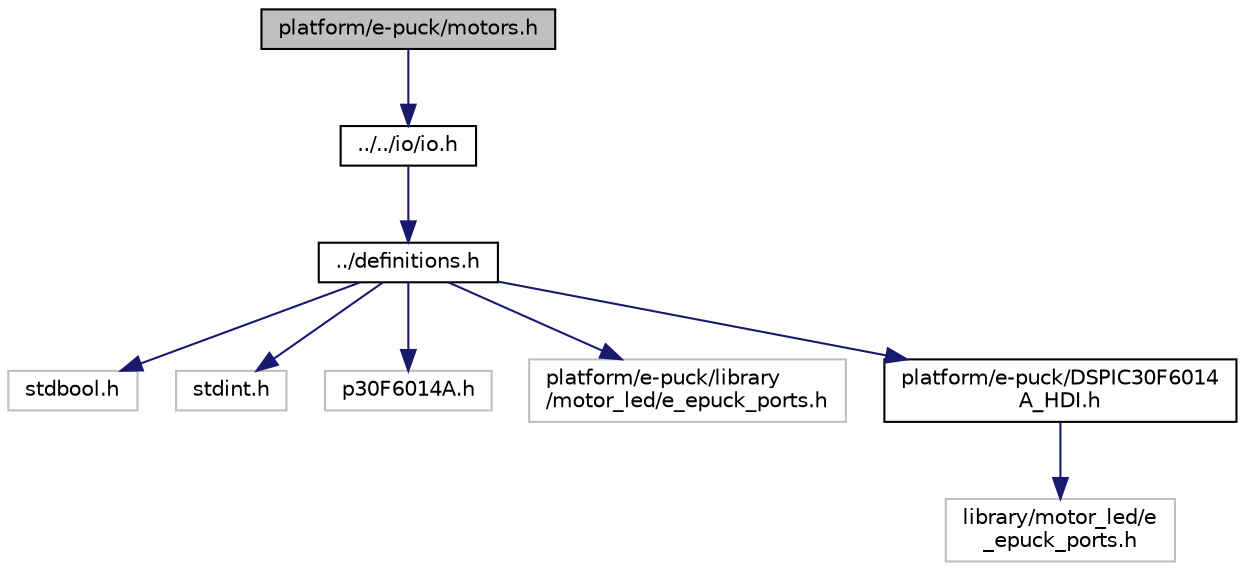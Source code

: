 digraph "platform/e-puck/motors.h"
{
  edge [fontname="Helvetica",fontsize="10",labelfontname="Helvetica",labelfontsize="10"];
  node [fontname="Helvetica",fontsize="10",shape=record];
  Node1 [label="platform/e-puck/motors.h",height=0.2,width=0.4,color="black", fillcolor="grey75", style="filled", fontcolor="black"];
  Node1 -> Node2 [color="midnightblue",fontsize="10",style="solid",fontname="Helvetica"];
  Node2 [label="../../io/io.h",height=0.2,width=0.4,color="black", fillcolor="white", style="filled",URL="$dc/dac/io_8h.html",tooltip="declares functions to control the IO timer and to (un)register IO Handler. "];
  Node2 -> Node3 [color="midnightblue",fontsize="10",style="solid",fontname="Helvetica"];
  Node3 [label="../definitions.h",height=0.2,width=0.4,color="black", fillcolor="white", style="filled",URL="$d6/dc2/definitions_8h.html",tooltip="This file declares general preprocessor variables and types. "];
  Node3 -> Node4 [color="midnightblue",fontsize="10",style="solid",fontname="Helvetica"];
  Node4 [label="stdbool.h",height=0.2,width=0.4,color="grey75", fillcolor="white", style="filled"];
  Node3 -> Node5 [color="midnightblue",fontsize="10",style="solid",fontname="Helvetica"];
  Node5 [label="stdint.h",height=0.2,width=0.4,color="grey75", fillcolor="white", style="filled"];
  Node3 -> Node6 [color="midnightblue",fontsize="10",style="solid",fontname="Helvetica"];
  Node6 [label="p30F6014A.h",height=0.2,width=0.4,color="grey75", fillcolor="white", style="filled"];
  Node3 -> Node7 [color="midnightblue",fontsize="10",style="solid",fontname="Helvetica"];
  Node7 [label="platform/e-puck/library\l/motor_led/e_epuck_ports.h",height=0.2,width=0.4,color="grey75", fillcolor="white", style="filled"];
  Node3 -> Node8 [color="midnightblue",fontsize="10",style="solid",fontname="Helvetica"];
  Node8 [label="platform/e-puck/DSPIC30F6014\lA_HDI.h",height=0.2,width=0.4,color="black", fillcolor="white", style="filled",URL="$d9/d1f/DSPIC30F6014A__HDI_8h.html",tooltip="declares e-puck specific types and preprocessor variables "];
  Node8 -> Node9 [color="midnightblue",fontsize="10",style="solid",fontname="Helvetica"];
  Node9 [label="library/motor_led/e\l_epuck_ports.h",height=0.2,width=0.4,color="grey75", fillcolor="white", style="filled"];
}
